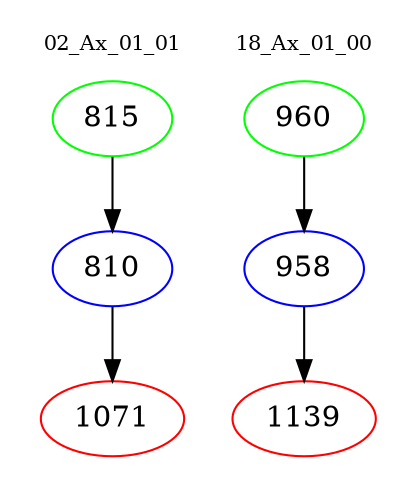 digraph{
subgraph cluster_0 {
color = white
label = "02_Ax_01_01";
fontsize=10;
T0_815 [label="815", color="green"]
T0_815 -> T0_810 [color="black"]
T0_810 [label="810", color="blue"]
T0_810 -> T0_1071 [color="black"]
T0_1071 [label="1071", color="red"]
}
subgraph cluster_1 {
color = white
label = "18_Ax_01_00";
fontsize=10;
T1_960 [label="960", color="green"]
T1_960 -> T1_958 [color="black"]
T1_958 [label="958", color="blue"]
T1_958 -> T1_1139 [color="black"]
T1_1139 [label="1139", color="red"]
}
}
